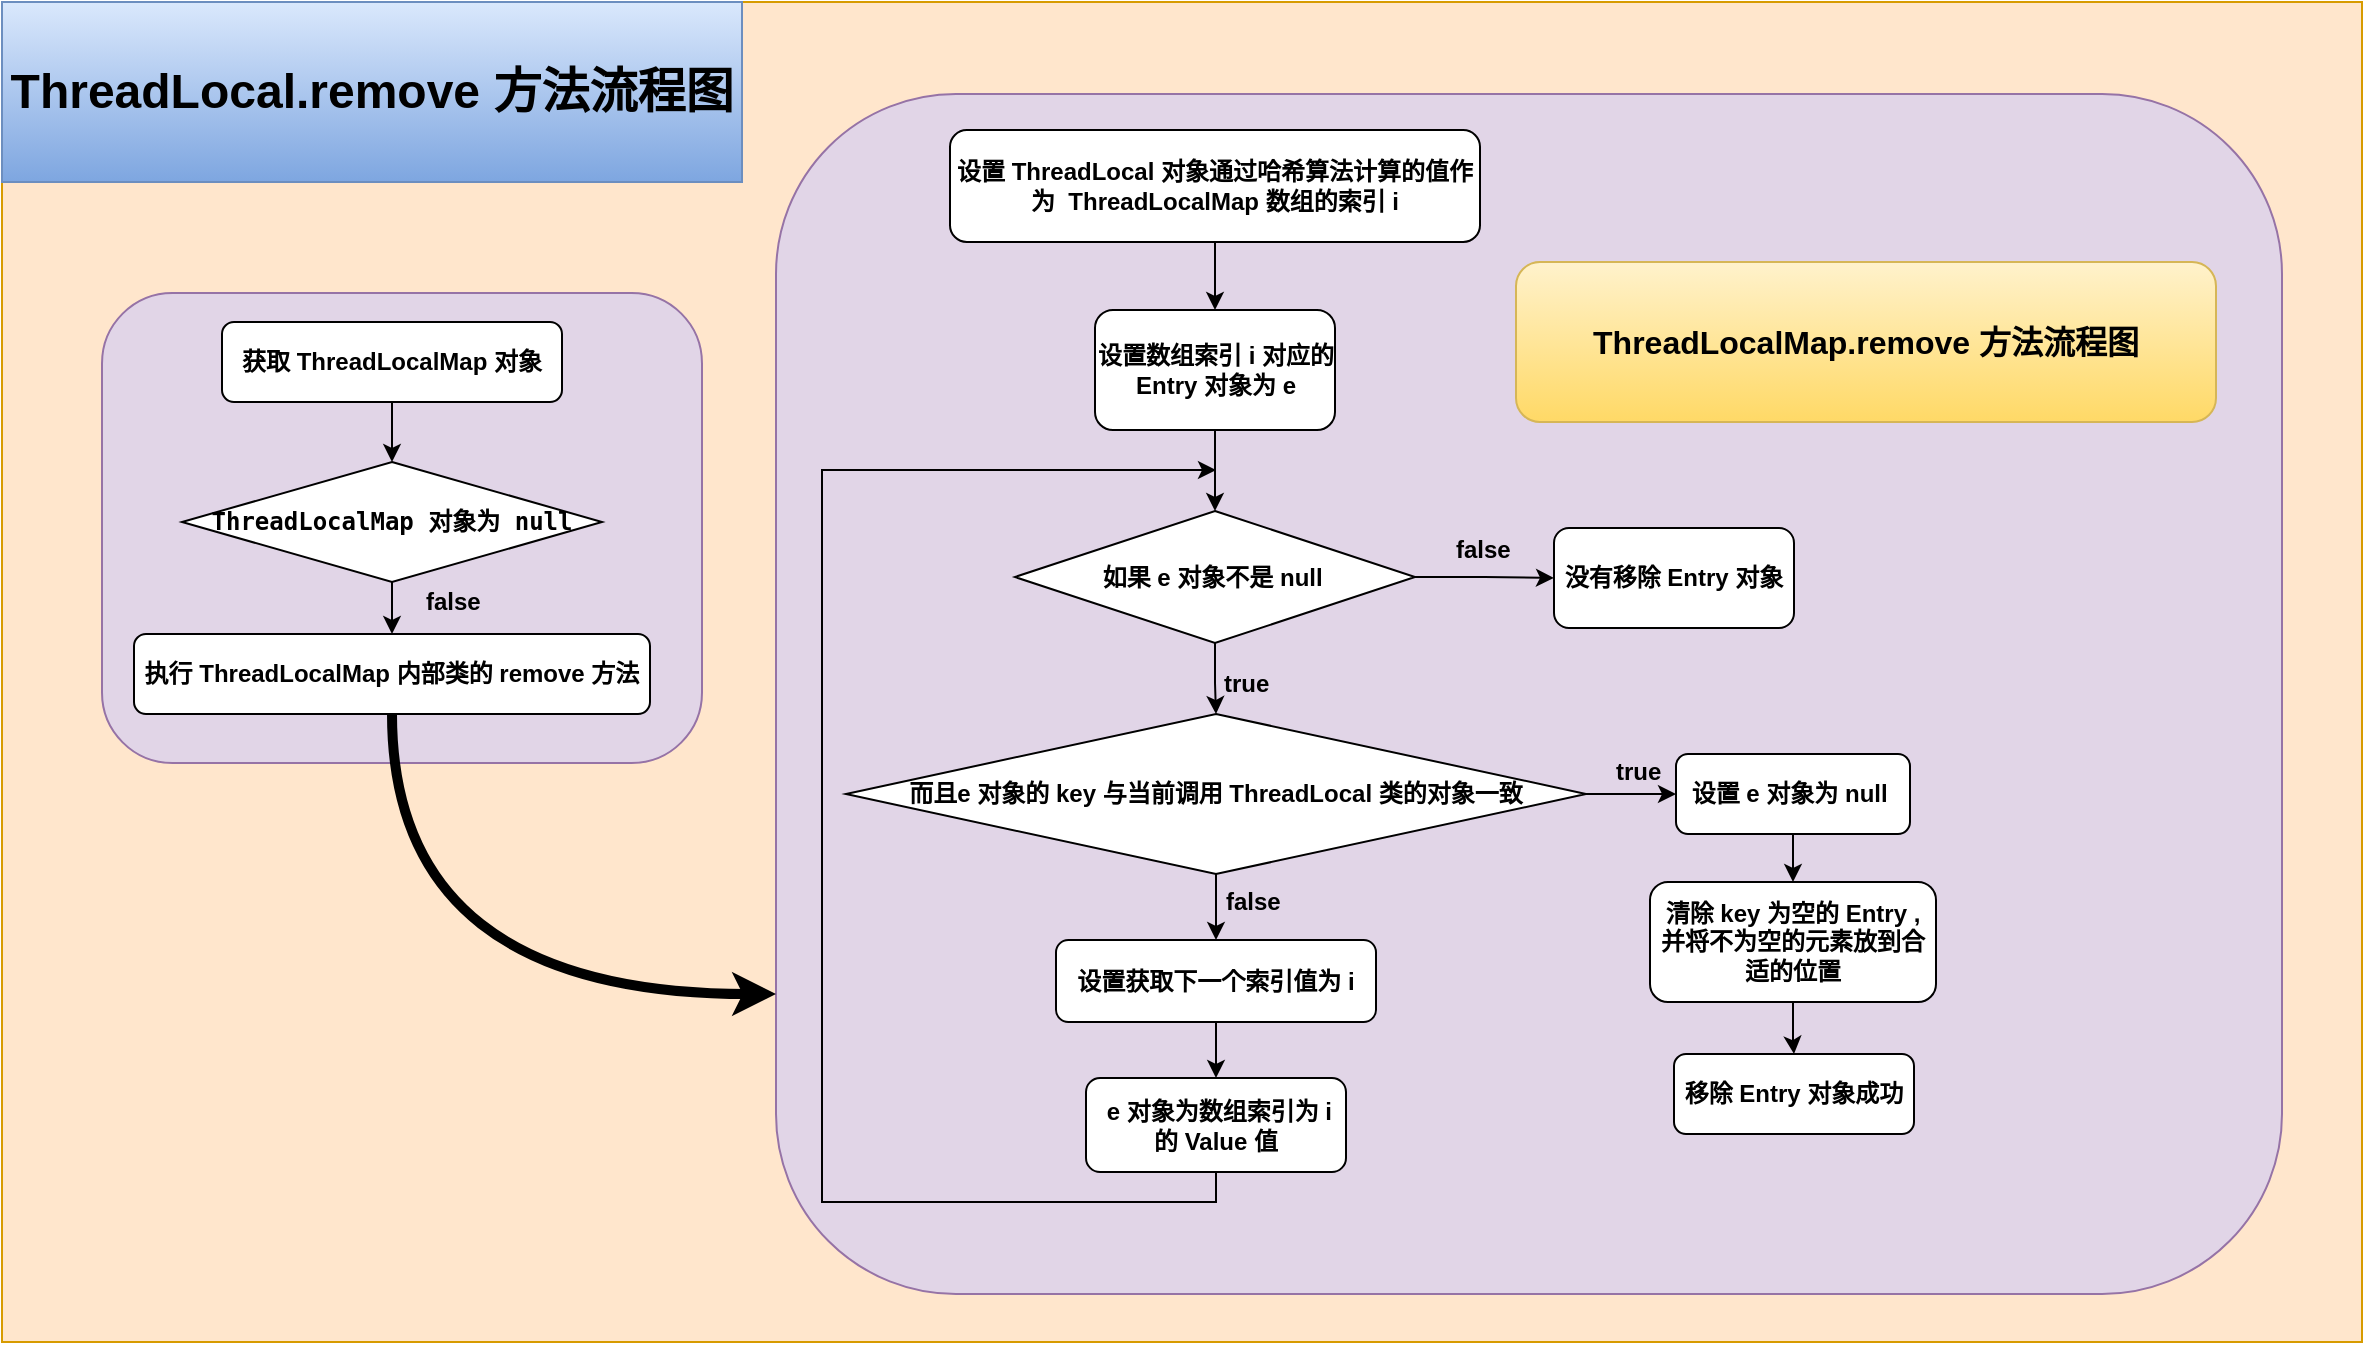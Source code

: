 <mxfile version="10.8.9" type="device"><diagram id="QpCLAd5HpSIu7U9kGWpm" name="第 1 页"><mxGraphModel dx="1398" dy="907" grid="1" gridSize="10" guides="1" tooltips="1" connect="1" arrows="1" fold="1" page="1" pageScale="1" pageWidth="827" pageHeight="1169" math="0" shadow="0"><root><mxCell id="0"/><mxCell id="1" parent="0"/><mxCell id="3uYnpCvbeRGCUt2guNfP-53" value="" style="rounded=0;whiteSpace=wrap;html=1;strokeWidth=1;fillColor=#ffe6cc;strokeColor=#d79b00;" vertex="1" parent="1"><mxGeometry y="20" width="1180" height="670" as="geometry"/></mxCell><mxCell id="3uYnpCvbeRGCUt2guNfP-55" value="" style="rounded=1;whiteSpace=wrap;html=1;strokeWidth=1;fillColor=#e1d5e7;strokeColor=#9673a6;" vertex="1" parent="1"><mxGeometry x="387" y="66" width="753" height="600" as="geometry"/></mxCell><mxCell id="3uYnpCvbeRGCUt2guNfP-54" value="" style="rounded=1;whiteSpace=wrap;html=1;strokeWidth=1;fillColor=#e1d5e7;strokeColor=#9673a6;" vertex="1" parent="1"><mxGeometry x="50" y="165.5" width="300" height="235" as="geometry"/></mxCell><mxCell id="AH_7XU2H2YdmZ-Tx7kZW-1" value="&lt;font style=&quot;font-size: 24px&quot;&gt;ThreadLocal.remove 方法流程图&lt;/font&gt;" style="rounded=0;whiteSpace=wrap;html=1;fontStyle=1;gradientColor=#7ea6e0;fillColor=#dae8fc;strokeColor=#6c8ebf;" parent="1" vertex="1"><mxGeometry y="20" width="370" height="90" as="geometry"/></mxCell><mxCell id="3uYnpCvbeRGCUt2guNfP-40" style="edgeStyle=orthogonalEdgeStyle;rounded=0;orthogonalLoop=1;jettySize=auto;html=1;exitX=0.5;exitY=1;exitDx=0;exitDy=0;fontStyle=1" edge="1" parent="1" source="3uYnpCvbeRGCUt2guNfP-1" target="3uYnpCvbeRGCUt2guNfP-3"><mxGeometry relative="1" as="geometry"/></mxCell><mxCell id="3uYnpCvbeRGCUt2guNfP-1" value="获取 ThreadLocalMap 对象" style="rounded=1;whiteSpace=wrap;html=1;fontStyle=1" vertex="1" parent="1"><mxGeometry x="110" y="180" width="170" height="40" as="geometry"/></mxCell><mxCell id="3uYnpCvbeRGCUt2guNfP-41" style="edgeStyle=orthogonalEdgeStyle;rounded=0;orthogonalLoop=1;jettySize=auto;html=1;exitX=0.5;exitY=1;exitDx=0;exitDy=0;fontStyle=1" edge="1" parent="1" source="3uYnpCvbeRGCUt2guNfP-3" target="3uYnpCvbeRGCUt2guNfP-4"><mxGeometry relative="1" as="geometry"/></mxCell><mxCell id="3uYnpCvbeRGCUt2guNfP-3" value="&lt;pre&gt;ThreadLocalMap 对象为 null&lt;/pre&gt;" style="rhombus;whiteSpace=wrap;html=1;fontStyle=1;strokeWidth=1;comic=0;" vertex="1" parent="1"><mxGeometry x="90" y="250" width="210" height="60" as="geometry"/></mxCell><mxCell id="3uYnpCvbeRGCUt2guNfP-59" style="edgeStyle=orthogonalEdgeStyle;curved=1;orthogonalLoop=1;jettySize=auto;html=1;exitX=0.5;exitY=1;exitDx=0;exitDy=0;entryX=0;entryY=0.75;entryDx=0;entryDy=0;strokeWidth=5;" edge="1" parent="1" source="3uYnpCvbeRGCUt2guNfP-4" target="3uYnpCvbeRGCUt2guNfP-55"><mxGeometry relative="1" as="geometry"/></mxCell><mxCell id="3uYnpCvbeRGCUt2guNfP-4" value="执行 ThreadLocalMap 内部类的 remove 方法" style="rounded=1;whiteSpace=wrap;html=1;fontStyle=1" vertex="1" parent="1"><mxGeometry x="66" y="336" width="258" height="40" as="geometry"/></mxCell><mxCell id="3uYnpCvbeRGCUt2guNfP-6" value="&lt;font style=&quot;font-size: 16px&quot;&gt;ThreadLocalMap.remove 方法流程图&lt;/font&gt;" style="rounded=1;whiteSpace=wrap;html=1;fontStyle=1;fillColor=#fff2cc;strokeColor=#d6b656;gradientColor=#ffd966;" vertex="1" parent="1"><mxGeometry x="757" y="150" width="350" height="80" as="geometry"/></mxCell><mxCell id="3uYnpCvbeRGCUt2guNfP-47" style="edgeStyle=orthogonalEdgeStyle;rounded=0;orthogonalLoop=1;jettySize=auto;html=1;exitX=0.5;exitY=1;exitDx=0;exitDy=0;fontStyle=1" edge="1" parent="1" source="3uYnpCvbeRGCUt2guNfP-7" target="3uYnpCvbeRGCUt2guNfP-13"><mxGeometry relative="1" as="geometry"/></mxCell><mxCell id="3uYnpCvbeRGCUt2guNfP-7" value="设置 ThreadLocal 对象通过哈希算法计算的值作为&amp;nbsp;&amp;nbsp;&lt;span&gt;ThreadLocalMap&amp;nbsp;&lt;/span&gt;&lt;span&gt;数组的索引 i&lt;/span&gt;&lt;br&gt;" style="rounded=1;whiteSpace=wrap;html=1;fontStyle=1;gradientDirection=east;strokeWidth=1;comic=0;" vertex="1" parent="1"><mxGeometry x="474" y="84" width="265" height="56" as="geometry"/></mxCell><mxCell id="3uYnpCvbeRGCUt2guNfP-17" style="edgeStyle=orthogonalEdgeStyle;rounded=0;orthogonalLoop=1;jettySize=auto;html=1;exitX=0.5;exitY=1;exitDx=0;exitDy=0;fontStyle=1" edge="1" parent="1" source="3uYnpCvbeRGCUt2guNfP-9" target="3uYnpCvbeRGCUt2guNfP-12"><mxGeometry relative="1" as="geometry"/></mxCell><mxCell id="3uYnpCvbeRGCUt2guNfP-50" style="edgeStyle=orthogonalEdgeStyle;rounded=0;orthogonalLoop=1;jettySize=auto;html=1;exitX=1;exitY=0.5;exitDx=0;exitDy=0;entryX=0;entryY=0.5;entryDx=0;entryDy=0;fontStyle=1" edge="1" parent="1" source="3uYnpCvbeRGCUt2guNfP-9" target="3uYnpCvbeRGCUt2guNfP-45"><mxGeometry relative="1" as="geometry"/></mxCell><mxCell id="3uYnpCvbeRGCUt2guNfP-9" value="如果 e 对象不是 null&amp;nbsp;" style="rhombus;whiteSpace=wrap;html=1;fontStyle=1" vertex="1" parent="1"><mxGeometry x="506.5" y="274.5" width="200" height="66" as="geometry"/></mxCell><mxCell id="3uYnpCvbeRGCUt2guNfP-56" style="edgeStyle=orthogonalEdgeStyle;rounded=0;orthogonalLoop=1;jettySize=auto;html=1;exitX=0.5;exitY=1;exitDx=0;exitDy=0;" edge="1" parent="1" source="3uYnpCvbeRGCUt2guNfP-10" target="3uYnpCvbeRGCUt2guNfP-11"><mxGeometry relative="1" as="geometry"/></mxCell><mxCell id="3uYnpCvbeRGCUt2guNfP-10" value="设置 e 对象为 null&amp;nbsp;" style="rounded=1;whiteSpace=wrap;html=1;fontStyle=1" vertex="1" parent="1"><mxGeometry x="837" y="396" width="117" height="40" as="geometry"/></mxCell><mxCell id="3uYnpCvbeRGCUt2guNfP-57" style="edgeStyle=orthogonalEdgeStyle;rounded=0;orthogonalLoop=1;jettySize=auto;html=1;exitX=0.5;exitY=1;exitDx=0;exitDy=0;" edge="1" parent="1" source="3uYnpCvbeRGCUt2guNfP-11" target="3uYnpCvbeRGCUt2guNfP-22"><mxGeometry relative="1" as="geometry"/></mxCell><mxCell id="3uYnpCvbeRGCUt2guNfP-11" value="&lt;span&gt;清除 key 为空的 Entry , 并将不为空的元素放到合适的位置&lt;/span&gt;" style="rounded=1;whiteSpace=wrap;html=1;fontStyle=1" vertex="1" parent="1"><mxGeometry x="824" y="460" width="143" height="60" as="geometry"/></mxCell><mxCell id="3uYnpCvbeRGCUt2guNfP-31" style="edgeStyle=orthogonalEdgeStyle;rounded=0;orthogonalLoop=1;jettySize=auto;html=1;exitX=1;exitY=0.5;exitDx=0;exitDy=0;entryX=0;entryY=0.5;entryDx=0;entryDy=0;fontStyle=1" edge="1" parent="1" source="3uYnpCvbeRGCUt2guNfP-12" target="3uYnpCvbeRGCUt2guNfP-10"><mxGeometry relative="1" as="geometry"/></mxCell><mxCell id="3uYnpCvbeRGCUt2guNfP-35" style="edgeStyle=orthogonalEdgeStyle;rounded=0;orthogonalLoop=1;jettySize=auto;html=1;exitX=0.5;exitY=1;exitDx=0;exitDy=0;fontStyle=1" edge="1" parent="1" source="3uYnpCvbeRGCUt2guNfP-12" target="3uYnpCvbeRGCUt2guNfP-33"><mxGeometry relative="1" as="geometry"/></mxCell><mxCell id="3uYnpCvbeRGCUt2guNfP-12" value="&lt;span&gt;而且e 对象的 key 与当前调用 ThreadLocal 类的对象一致&lt;/span&gt;" style="rhombus;whiteSpace=wrap;html=1;fontStyle=1" vertex="1" parent="1"><mxGeometry x="422" y="376" width="370" height="80" as="geometry"/></mxCell><mxCell id="3uYnpCvbeRGCUt2guNfP-16" style="edgeStyle=orthogonalEdgeStyle;rounded=0;orthogonalLoop=1;jettySize=auto;html=1;exitX=0.5;exitY=1;exitDx=0;exitDy=0;fontStyle=1" edge="1" parent="1" source="3uYnpCvbeRGCUt2guNfP-13" target="3uYnpCvbeRGCUt2guNfP-9"><mxGeometry relative="1" as="geometry"/></mxCell><mxCell id="3uYnpCvbeRGCUt2guNfP-13" value="设置数组索引 i 对应的 Entry 对象为 e" style="rounded=1;whiteSpace=wrap;html=1;fontStyle=1" vertex="1" parent="1"><mxGeometry x="546.5" y="174" width="120" height="60" as="geometry"/></mxCell><mxCell id="3uYnpCvbeRGCUt2guNfP-18" value="true" style="text;html=1;resizable=0;points=[];autosize=1;align=left;verticalAlign=top;spacingTop=-4;fontStyle=1" vertex="1" parent="1"><mxGeometry x="609" y="351" width="40" height="20" as="geometry"/></mxCell><mxCell id="3uYnpCvbeRGCUt2guNfP-20" value="true" style="text;html=1;resizable=0;points=[];autosize=1;align=left;verticalAlign=top;spacingTop=-4;fontStyle=1" vertex="1" parent="1"><mxGeometry x="804.5" y="395" width="40" height="20" as="geometry"/></mxCell><mxCell id="3uYnpCvbeRGCUt2guNfP-22" value="移除 Entry 对象成功" style="rounded=1;whiteSpace=wrap;html=1;fontStyle=1" vertex="1" parent="1"><mxGeometry x="836" y="546" width="120" height="40" as="geometry"/></mxCell><mxCell id="3uYnpCvbeRGCUt2guNfP-36" style="edgeStyle=orthogonalEdgeStyle;rounded=0;orthogonalLoop=1;jettySize=auto;html=1;exitX=0.5;exitY=1;exitDx=0;exitDy=0;fontStyle=1" edge="1" parent="1" source="3uYnpCvbeRGCUt2guNfP-33" target="3uYnpCvbeRGCUt2guNfP-34"><mxGeometry relative="1" as="geometry"/></mxCell><mxCell id="3uYnpCvbeRGCUt2guNfP-33" value="设置获取下一个索引值为 i" style="rounded=1;whiteSpace=wrap;html=1;fontStyle=1" vertex="1" parent="1"><mxGeometry x="527" y="489" width="160" height="41" as="geometry"/></mxCell><mxCell id="3uYnpCvbeRGCUt2guNfP-49" style="edgeStyle=orthogonalEdgeStyle;rounded=0;orthogonalLoop=1;jettySize=auto;html=1;exitX=0.5;exitY=1;exitDx=0;exitDy=0;fontStyle=1" edge="1" parent="1" source="3uYnpCvbeRGCUt2guNfP-34"><mxGeometry relative="1" as="geometry"><mxPoint x="607" y="254" as="targetPoint"/><Array as="points"><mxPoint x="607" y="620"/><mxPoint x="410" y="620"/><mxPoint x="410" y="254"/></Array></mxGeometry></mxCell><mxCell id="3uYnpCvbeRGCUt2guNfP-34" value="&amp;nbsp;e 对象为数组索引为 i 的 Value 值&lt;br&gt;" style="rounded=1;whiteSpace=wrap;html=1;fontStyle=1" vertex="1" parent="1"><mxGeometry x="542" y="558" width="130" height="47" as="geometry"/></mxCell><mxCell id="3uYnpCvbeRGCUt2guNfP-38" value="false" style="text;html=1;resizable=0;points=[];autosize=1;align=left;verticalAlign=top;spacingTop=-4;fontStyle=1" vertex="1" parent="1"><mxGeometry x="610" y="460" width="40" height="20" as="geometry"/></mxCell><mxCell id="3uYnpCvbeRGCUt2guNfP-45" value="没有移除 Entry 对象" style="rounded=1;whiteSpace=wrap;html=1;fontStyle=1" vertex="1" parent="1"><mxGeometry x="776" y="283" width="120" height="50" as="geometry"/></mxCell><mxCell id="3uYnpCvbeRGCUt2guNfP-46" value="false" style="text;html=1;resizable=0;points=[];autosize=1;align=left;verticalAlign=top;spacingTop=-4;fontStyle=1" vertex="1" parent="1"><mxGeometry x="210" y="310" width="40" height="20" as="geometry"/></mxCell><mxCell id="3uYnpCvbeRGCUt2guNfP-51" value="false" style="text;html=1;resizable=0;points=[];autosize=1;align=left;verticalAlign=top;spacingTop=-4;fontStyle=1" vertex="1" parent="1"><mxGeometry x="725" y="284" width="40" height="20" as="geometry"/></mxCell></root></mxGraphModel></diagram></mxfile>